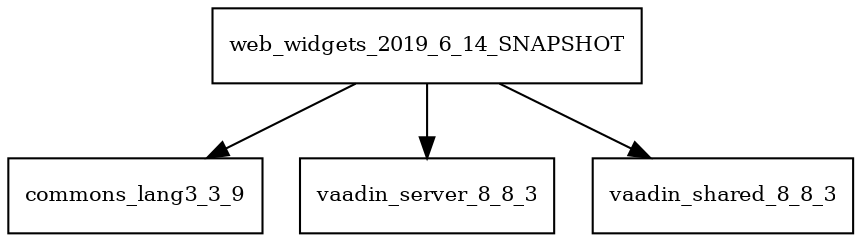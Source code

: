 digraph web_widgets_2019_6_14_SNAPSHOT_dependencies {
  node [shape = box, fontsize=10.0];
  web_widgets_2019_6_14_SNAPSHOT -> commons_lang3_3_9;
  web_widgets_2019_6_14_SNAPSHOT -> vaadin_server_8_8_3;
  web_widgets_2019_6_14_SNAPSHOT -> vaadin_shared_8_8_3;
}
